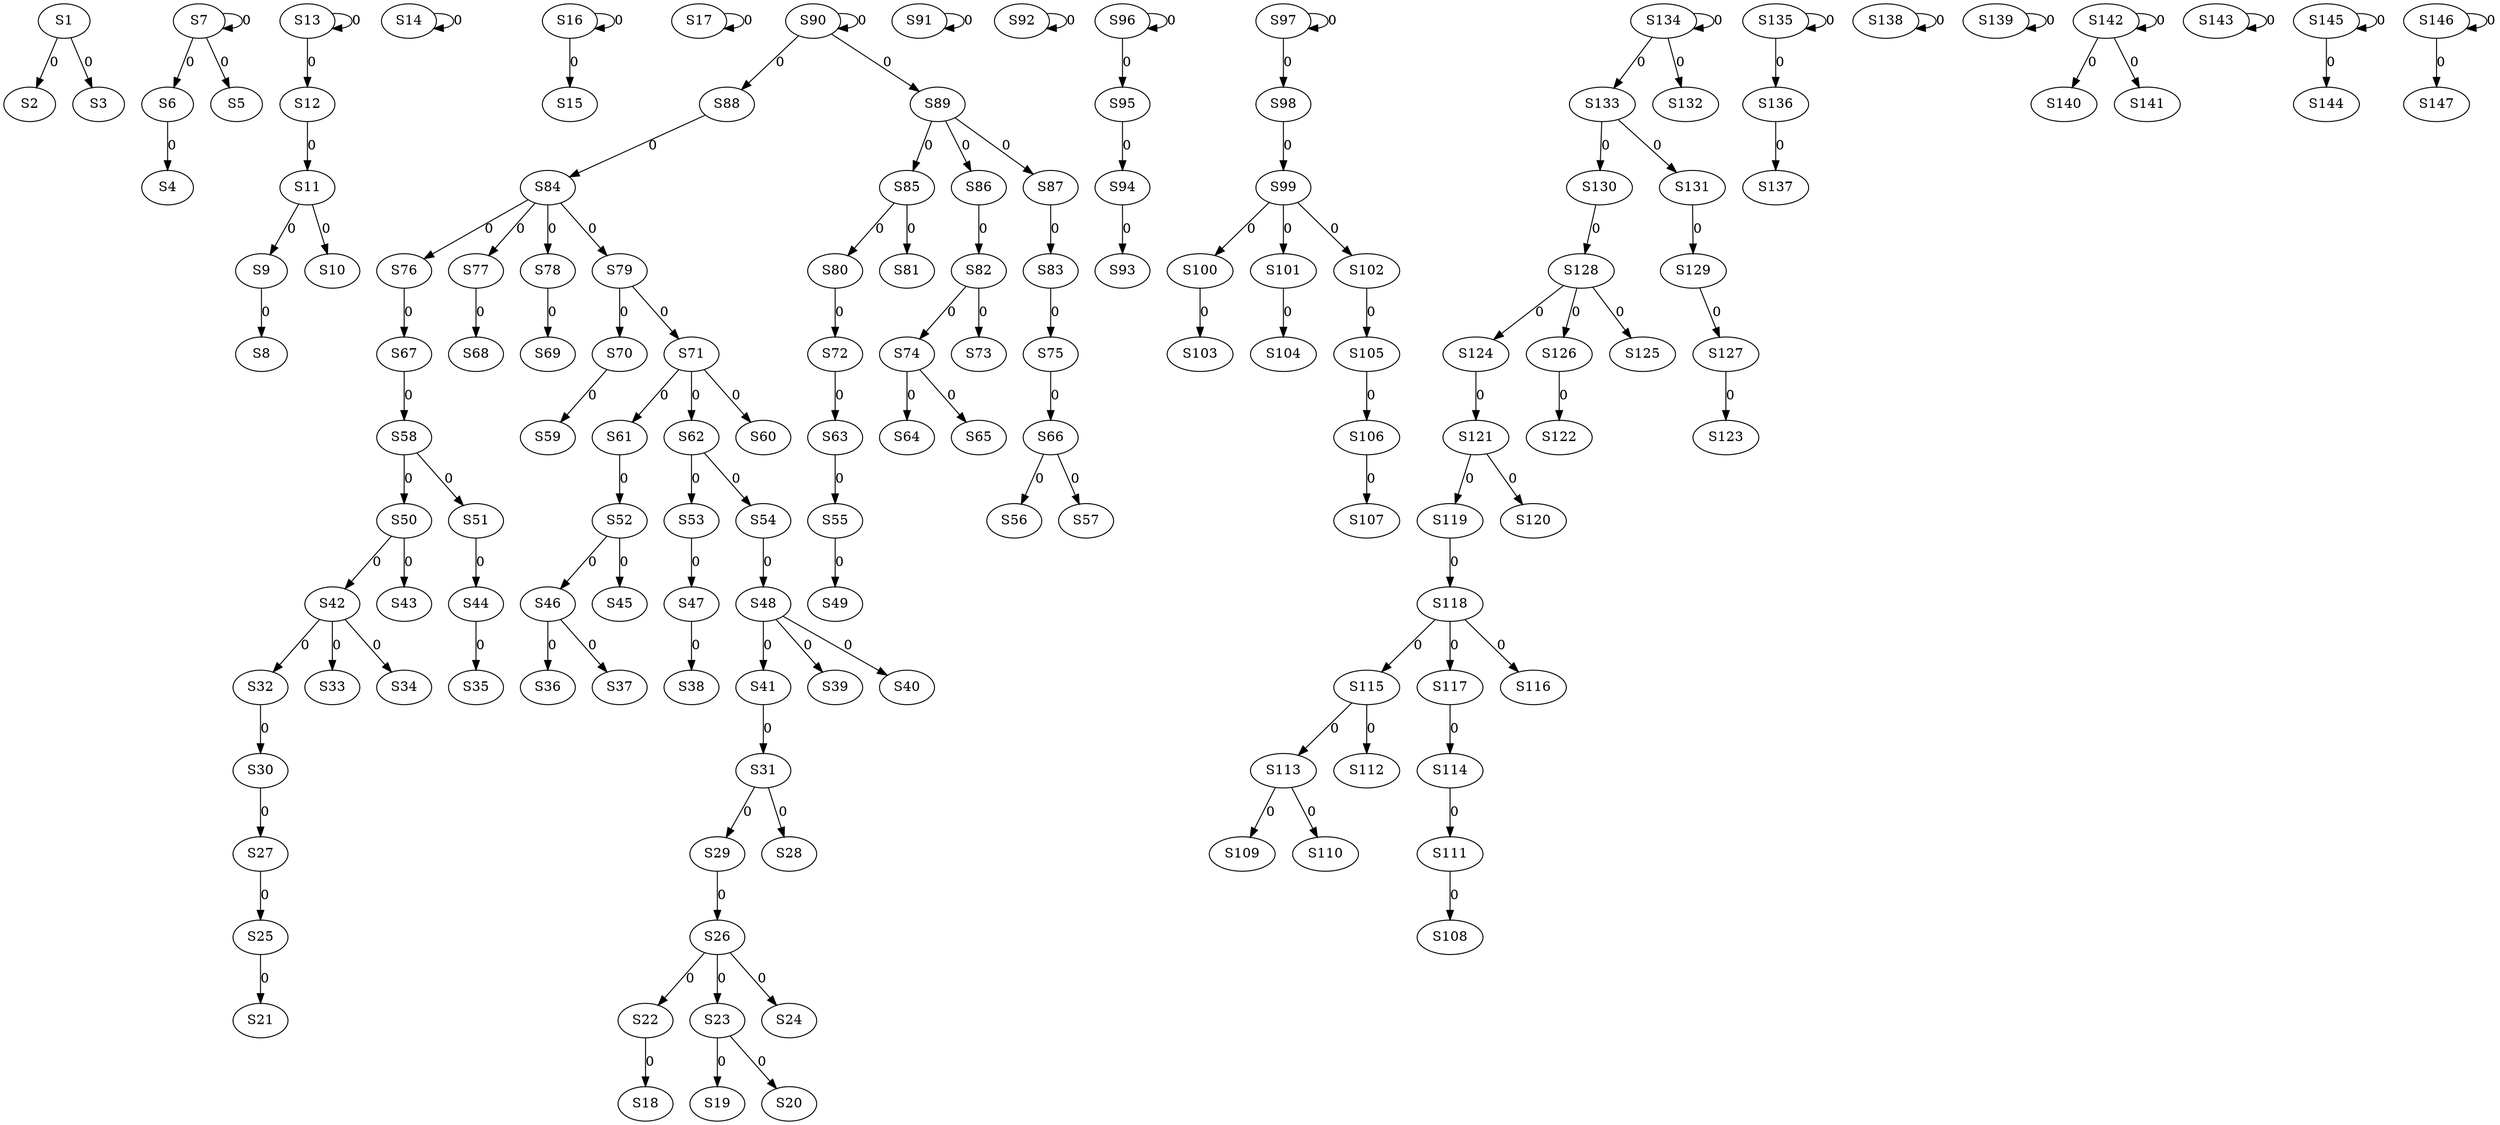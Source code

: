 strict digraph {
	S1 -> S2 [ label = 0 ];
	S1 -> S3 [ label = 0 ];
	S6 -> S4 [ label = 0 ];
	S7 -> S5 [ label = 0 ];
	S7 -> S6 [ label = 0 ];
	S7 -> S7 [ label = 0 ];
	S9 -> S8 [ label = 0 ];
	S11 -> S9 [ label = 0 ];
	S11 -> S10 [ label = 0 ];
	S12 -> S11 [ label = 0 ];
	S13 -> S12 [ label = 0 ];
	S13 -> S13 [ label = 0 ];
	S14 -> S14 [ label = 0 ];
	S16 -> S15 [ label = 0 ];
	S16 -> S16 [ label = 0 ];
	S17 -> S17 [ label = 0 ];
	S22 -> S18 [ label = 0 ];
	S23 -> S19 [ label = 0 ];
	S23 -> S20 [ label = 0 ];
	S25 -> S21 [ label = 0 ];
	S26 -> S22 [ label = 0 ];
	S26 -> S23 [ label = 0 ];
	S26 -> S24 [ label = 0 ];
	S27 -> S25 [ label = 0 ];
	S29 -> S26 [ label = 0 ];
	S30 -> S27 [ label = 0 ];
	S31 -> S28 [ label = 0 ];
	S31 -> S29 [ label = 0 ];
	S32 -> S30 [ label = 0 ];
	S41 -> S31 [ label = 0 ];
	S42 -> S32 [ label = 0 ];
	S42 -> S33 [ label = 0 ];
	S42 -> S34 [ label = 0 ];
	S44 -> S35 [ label = 0 ];
	S46 -> S36 [ label = 0 ];
	S46 -> S37 [ label = 0 ];
	S47 -> S38 [ label = 0 ];
	S48 -> S39 [ label = 0 ];
	S48 -> S40 [ label = 0 ];
	S48 -> S41 [ label = 0 ];
	S50 -> S42 [ label = 0 ];
	S50 -> S43 [ label = 0 ];
	S51 -> S44 [ label = 0 ];
	S52 -> S45 [ label = 0 ];
	S52 -> S46 [ label = 0 ];
	S53 -> S47 [ label = 0 ];
	S54 -> S48 [ label = 0 ];
	S55 -> S49 [ label = 0 ];
	S58 -> S50 [ label = 0 ];
	S58 -> S51 [ label = 0 ];
	S61 -> S52 [ label = 0 ];
	S62 -> S53 [ label = 0 ];
	S62 -> S54 [ label = 0 ];
	S63 -> S55 [ label = 0 ];
	S66 -> S56 [ label = 0 ];
	S66 -> S57 [ label = 0 ];
	S67 -> S58 [ label = 0 ];
	S70 -> S59 [ label = 0 ];
	S71 -> S60 [ label = 0 ];
	S71 -> S61 [ label = 0 ];
	S71 -> S62 [ label = 0 ];
	S72 -> S63 [ label = 0 ];
	S74 -> S64 [ label = 0 ];
	S74 -> S65 [ label = 0 ];
	S75 -> S66 [ label = 0 ];
	S76 -> S67 [ label = 0 ];
	S77 -> S68 [ label = 0 ];
	S78 -> S69 [ label = 0 ];
	S79 -> S70 [ label = 0 ];
	S79 -> S71 [ label = 0 ];
	S80 -> S72 [ label = 0 ];
	S82 -> S73 [ label = 0 ];
	S82 -> S74 [ label = 0 ];
	S83 -> S75 [ label = 0 ];
	S84 -> S76 [ label = 0 ];
	S84 -> S77 [ label = 0 ];
	S84 -> S78 [ label = 0 ];
	S84 -> S79 [ label = 0 ];
	S85 -> S80 [ label = 0 ];
	S85 -> S81 [ label = 0 ];
	S86 -> S82 [ label = 0 ];
	S87 -> S83 [ label = 0 ];
	S88 -> S84 [ label = 0 ];
	S89 -> S85 [ label = 0 ];
	S89 -> S86 [ label = 0 ];
	S89 -> S87 [ label = 0 ];
	S90 -> S88 [ label = 0 ];
	S90 -> S89 [ label = 0 ];
	S90 -> S90 [ label = 0 ];
	S91 -> S91 [ label = 0 ];
	S92 -> S92 [ label = 0 ];
	S94 -> S93 [ label = 0 ];
	S95 -> S94 [ label = 0 ];
	S96 -> S95 [ label = 0 ];
	S96 -> S96 [ label = 0 ];
	S97 -> S97 [ label = 0 ];
	S97 -> S98 [ label = 0 ];
	S98 -> S99 [ label = 0 ];
	S99 -> S100 [ label = 0 ];
	S99 -> S101 [ label = 0 ];
	S99 -> S102 [ label = 0 ];
	S100 -> S103 [ label = 0 ];
	S101 -> S104 [ label = 0 ];
	S102 -> S105 [ label = 0 ];
	S105 -> S106 [ label = 0 ];
	S106 -> S107 [ label = 0 ];
	S111 -> S108 [ label = 0 ];
	S113 -> S109 [ label = 0 ];
	S113 -> S110 [ label = 0 ];
	S114 -> S111 [ label = 0 ];
	S115 -> S112 [ label = 0 ];
	S115 -> S113 [ label = 0 ];
	S117 -> S114 [ label = 0 ];
	S118 -> S115 [ label = 0 ];
	S118 -> S116 [ label = 0 ];
	S118 -> S117 [ label = 0 ];
	S119 -> S118 [ label = 0 ];
	S121 -> S119 [ label = 0 ];
	S121 -> S120 [ label = 0 ];
	S124 -> S121 [ label = 0 ];
	S126 -> S122 [ label = 0 ];
	S127 -> S123 [ label = 0 ];
	S128 -> S124 [ label = 0 ];
	S128 -> S125 [ label = 0 ];
	S128 -> S126 [ label = 0 ];
	S129 -> S127 [ label = 0 ];
	S130 -> S128 [ label = 0 ];
	S131 -> S129 [ label = 0 ];
	S133 -> S130 [ label = 0 ];
	S133 -> S131 [ label = 0 ];
	S134 -> S132 [ label = 0 ];
	S134 -> S133 [ label = 0 ];
	S134 -> S134 [ label = 0 ];
	S135 -> S135 [ label = 0 ];
	S135 -> S136 [ label = 0 ];
	S136 -> S137 [ label = 0 ];
	S138 -> S138 [ label = 0 ];
	S139 -> S139 [ label = 0 ];
	S142 -> S140 [ label = 0 ];
	S142 -> S141 [ label = 0 ];
	S142 -> S142 [ label = 0 ];
	S143 -> S143 [ label = 0 ];
	S145 -> S144 [ label = 0 ];
	S145 -> S145 [ label = 0 ];
	S146 -> S146 [ label = 0 ];
	S146 -> S147 [ label = 0 ];
}